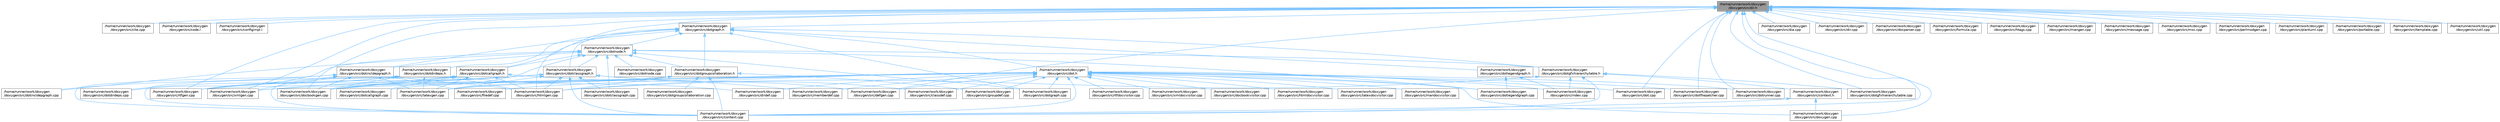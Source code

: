 digraph "/home/runner/work/doxygen/doxygen/src/dir.h"
{
 // INTERACTIVE_SVG=YES
 // LATEX_PDF_SIZE
  bgcolor="transparent";
  edge [fontname=Helvetica,fontsize=10,labelfontname=Helvetica,labelfontsize=10];
  node [fontname=Helvetica,fontsize=10,shape=box,height=0.2,width=0.4];
  Node1 [id="Node000001",label="/home/runner/work/doxygen\l/doxygen/src/dir.h",height=0.2,width=0.4,color="gray40", fillcolor="grey60", style="filled", fontcolor="black"];
  Node1 -> Node2 [id="edge1_Node000001_Node000002",dir="back",color="steelblue1",style="solid"];
  Node2 [id="Node000002",label="/home/runner/work/doxygen\l/doxygen/src/cite.cpp",height=0.2,width=0.4,color="grey40", fillcolor="white", style="filled",URL="$d5/d0b/cite_8cpp.html",tooltip=" "];
  Node1 -> Node3 [id="edge2_Node000001_Node000003",dir="back",color="steelblue1",style="solid"];
  Node3 [id="Node000003",label="/home/runner/work/doxygen\l/doxygen/src/code.l",height=0.2,width=0.4,color="grey40", fillcolor="white", style="filled",URL="$da/d1f/code_8l.html",tooltip=" "];
  Node1 -> Node4 [id="edge3_Node000001_Node000004",dir="back",color="steelblue1",style="solid"];
  Node4 [id="Node000004",label="/home/runner/work/doxygen\l/doxygen/src/configimpl.l",height=0.2,width=0.4,color="grey40", fillcolor="white", style="filled",URL="$d9/de3/configimpl_8l.html",tooltip=" "];
  Node1 -> Node5 [id="edge4_Node000001_Node000005",dir="back",color="steelblue1",style="solid"];
  Node5 [id="Node000005",label="/home/runner/work/doxygen\l/doxygen/src/context.cpp",height=0.2,width=0.4,color="grey40", fillcolor="white", style="filled",URL="$db/d12/context_8cpp.html",tooltip=" "];
  Node1 -> Node6 [id="edge5_Node000001_Node000006",dir="back",color="steelblue1",style="solid"];
  Node6 [id="Node000006",label="/home/runner/work/doxygen\l/doxygen/src/defgen.cpp",height=0.2,width=0.4,color="grey40", fillcolor="white", style="filled",URL="$d3/d17/defgen_8cpp.html",tooltip=" "];
  Node1 -> Node7 [id="edge6_Node000001_Node000007",dir="back",color="steelblue1",style="solid"];
  Node7 [id="Node000007",label="/home/runner/work/doxygen\l/doxygen/src/dia.cpp",height=0.2,width=0.4,color="grey40", fillcolor="white", style="filled",URL="$d1/df5/dia_8cpp.html",tooltip=" "];
  Node1 -> Node8 [id="edge7_Node000001_Node000008",dir="back",color="steelblue1",style="solid"];
  Node8 [id="Node000008",label="/home/runner/work/doxygen\l/doxygen/src/dir.cpp",height=0.2,width=0.4,color="grey40", fillcolor="white", style="filled",URL="$d3/d48/dir_8cpp.html",tooltip=" "];
  Node1 -> Node9 [id="edge8_Node000001_Node000009",dir="back",color="steelblue1",style="solid"];
  Node9 [id="Node000009",label="/home/runner/work/doxygen\l/doxygen/src/docbookgen.cpp",height=0.2,width=0.4,color="grey40", fillcolor="white", style="filled",URL="$d8/d29/docbookgen_8cpp.html",tooltip=" "];
  Node1 -> Node10 [id="edge9_Node000001_Node000010",dir="back",color="steelblue1",style="solid"];
  Node10 [id="Node000010",label="/home/runner/work/doxygen\l/doxygen/src/docparser.cpp",height=0.2,width=0.4,color="grey40", fillcolor="white", style="filled",URL="$da/d17/docparser_8cpp.html",tooltip=" "];
  Node1 -> Node11 [id="edge10_Node000001_Node000011",dir="back",color="steelblue1",style="solid"];
  Node11 [id="Node000011",label="/home/runner/work/doxygen\l/doxygen/src/dot.cpp",height=0.2,width=0.4,color="grey40", fillcolor="white", style="filled",URL="$de/daa/dot_8cpp.html",tooltip=" "];
  Node1 -> Node12 [id="edge11_Node000001_Node000012",dir="back",color="steelblue1",style="solid"];
  Node12 [id="Node000012",label="/home/runner/work/doxygen\l/doxygen/src/dotfilepatcher.cpp",height=0.2,width=0.4,color="grey40", fillcolor="white", style="filled",URL="$d9/d92/dotfilepatcher_8cpp.html",tooltip=" "];
  Node1 -> Node13 [id="edge12_Node000001_Node000013",dir="back",color="steelblue1",style="solid"];
  Node13 [id="Node000013",label="/home/runner/work/doxygen\l/doxygen/src/dotgfxhierarchytable.cpp",height=0.2,width=0.4,color="grey40", fillcolor="white", style="filled",URL="$d4/d09/dotgfxhierarchytable_8cpp.html",tooltip=" "];
  Node1 -> Node14 [id="edge13_Node000001_Node000014",dir="back",color="steelblue1",style="solid"];
  Node14 [id="Node000014",label="/home/runner/work/doxygen\l/doxygen/src/dotgraph.h",height=0.2,width=0.4,color="grey40", fillcolor="white", style="filled",URL="$d0/daa/dotgraph_8h.html",tooltip=" "];
  Node14 -> Node15 [id="edge14_Node000014_Node000015",dir="back",color="steelblue1",style="solid"];
  Node15 [id="Node000015",label="/home/runner/work/doxygen\l/doxygen/src/dot.h",height=0.2,width=0.4,color="grey40", fillcolor="white", style="filled",URL="$d6/d4a/dot_8h.html",tooltip=" "];
  Node15 -> Node16 [id="edge15_Node000015_Node000016",dir="back",color="steelblue1",style="solid"];
  Node16 [id="Node000016",label="/home/runner/work/doxygen\l/doxygen/src/classdef.cpp",height=0.2,width=0.4,color="grey40", fillcolor="white", style="filled",URL="$de/d89/classdef_8cpp.html",tooltip=" "];
  Node15 -> Node5 [id="edge16_Node000015_Node000005",dir="back",color="steelblue1",style="solid"];
  Node15 -> Node6 [id="edge17_Node000015_Node000006",dir="back",color="steelblue1",style="solid"];
  Node15 -> Node17 [id="edge18_Node000015_Node000017",dir="back",color="steelblue1",style="solid"];
  Node17 [id="Node000017",label="/home/runner/work/doxygen\l/doxygen/src/dirdef.cpp",height=0.2,width=0.4,color="grey40", fillcolor="white", style="filled",URL="$d8/d52/dirdef_8cpp.html",tooltip=" "];
  Node15 -> Node9 [id="edge19_Node000015_Node000009",dir="back",color="steelblue1",style="solid"];
  Node15 -> Node18 [id="edge20_Node000015_Node000018",dir="back",color="steelblue1",style="solid"];
  Node18 [id="Node000018",label="/home/runner/work/doxygen\l/doxygen/src/docbookvisitor.cpp",height=0.2,width=0.4,color="grey40", fillcolor="white", style="filled",URL="$dc/d05/docbookvisitor_8cpp.html",tooltip=" "];
  Node15 -> Node11 [id="edge21_Node000015_Node000011",dir="back",color="steelblue1",style="solid"];
  Node15 -> Node12 [id="edge22_Node000015_Node000012",dir="back",color="steelblue1",style="solid"];
  Node15 -> Node19 [id="edge23_Node000015_Node000019",dir="back",color="steelblue1",style="solid"];
  Node19 [id="Node000019",label="/home/runner/work/doxygen\l/doxygen/src/dotgraph.cpp",height=0.2,width=0.4,color="grey40", fillcolor="white", style="filled",URL="$de/d45/dotgraph_8cpp.html",tooltip=" "];
  Node15 -> Node20 [id="edge24_Node000015_Node000020",dir="back",color="steelblue1",style="solid"];
  Node20 [id="Node000020",label="/home/runner/work/doxygen\l/doxygen/src/dotlegendgraph.cpp",height=0.2,width=0.4,color="grey40", fillcolor="white", style="filled",URL="$d4/d33/dotlegendgraph_8cpp.html",tooltip=" "];
  Node15 -> Node21 [id="edge25_Node000015_Node000021",dir="back",color="steelblue1",style="solid"];
  Node21 [id="Node000021",label="/home/runner/work/doxygen\l/doxygen/src/dotrunner.cpp",height=0.2,width=0.4,color="grey40", fillcolor="white", style="filled",URL="$d1/dfe/dotrunner_8cpp.html",tooltip=" "];
  Node15 -> Node22 [id="edge26_Node000015_Node000022",dir="back",color="steelblue1",style="solid"];
  Node22 [id="Node000022",label="/home/runner/work/doxygen\l/doxygen/src/doxygen.cpp",height=0.2,width=0.4,color="grey40", fillcolor="white", style="filled",URL="$dc/d98/doxygen_8cpp.html",tooltip=" "];
  Node15 -> Node23 [id="edge27_Node000015_Node000023",dir="back",color="steelblue1",style="solid"];
  Node23 [id="Node000023",label="/home/runner/work/doxygen\l/doxygen/src/filedef.cpp",height=0.2,width=0.4,color="grey40", fillcolor="white", style="filled",URL="$d6/ddc/filedef_8cpp.html",tooltip=" "];
  Node15 -> Node24 [id="edge28_Node000015_Node000024",dir="back",color="steelblue1",style="solid"];
  Node24 [id="Node000024",label="/home/runner/work/doxygen\l/doxygen/src/groupdef.cpp",height=0.2,width=0.4,color="grey40", fillcolor="white", style="filled",URL="$d6/d42/groupdef_8cpp.html",tooltip=" "];
  Node15 -> Node25 [id="edge29_Node000015_Node000025",dir="back",color="steelblue1",style="solid"];
  Node25 [id="Node000025",label="/home/runner/work/doxygen\l/doxygen/src/htmldocvisitor.cpp",height=0.2,width=0.4,color="grey40", fillcolor="white", style="filled",URL="$da/db0/htmldocvisitor_8cpp.html",tooltip=" "];
  Node15 -> Node26 [id="edge30_Node000015_Node000026",dir="back",color="steelblue1",style="solid"];
  Node26 [id="Node000026",label="/home/runner/work/doxygen\l/doxygen/src/htmlgen.cpp",height=0.2,width=0.4,color="grey40", fillcolor="white", style="filled",URL="$d8/d6e/htmlgen_8cpp.html",tooltip=" "];
  Node15 -> Node27 [id="edge31_Node000015_Node000027",dir="back",color="steelblue1",style="solid"];
  Node27 [id="Node000027",label="/home/runner/work/doxygen\l/doxygen/src/index.cpp",height=0.2,width=0.4,color="grey40", fillcolor="white", style="filled",URL="$db/d14/index_8cpp.html",tooltip="This file contains functions for the various index pages."];
  Node15 -> Node28 [id="edge32_Node000015_Node000028",dir="back",color="steelblue1",style="solid"];
  Node28 [id="Node000028",label="/home/runner/work/doxygen\l/doxygen/src/latexdocvisitor.cpp",height=0.2,width=0.4,color="grey40", fillcolor="white", style="filled",URL="$d1/d4e/latexdocvisitor_8cpp.html",tooltip=" "];
  Node15 -> Node29 [id="edge33_Node000015_Node000029",dir="back",color="steelblue1",style="solid"];
  Node29 [id="Node000029",label="/home/runner/work/doxygen\l/doxygen/src/latexgen.cpp",height=0.2,width=0.4,color="grey40", fillcolor="white", style="filled",URL="$d4/d42/latexgen_8cpp.html",tooltip=" "];
  Node15 -> Node30 [id="edge34_Node000015_Node000030",dir="back",color="steelblue1",style="solid"];
  Node30 [id="Node000030",label="/home/runner/work/doxygen\l/doxygen/src/mandocvisitor.cpp",height=0.2,width=0.4,color="grey40", fillcolor="white", style="filled",URL="$d8/dde/mandocvisitor_8cpp.html",tooltip=" "];
  Node15 -> Node31 [id="edge35_Node000015_Node000031",dir="back",color="steelblue1",style="solid"];
  Node31 [id="Node000031",label="/home/runner/work/doxygen\l/doxygen/src/memberdef.cpp",height=0.2,width=0.4,color="grey40", fillcolor="white", style="filled",URL="$d0/d72/memberdef_8cpp.html",tooltip=" "];
  Node15 -> Node32 [id="edge36_Node000015_Node000032",dir="back",color="steelblue1",style="solid"];
  Node32 [id="Node000032",label="/home/runner/work/doxygen\l/doxygen/src/rtfdocvisitor.cpp",height=0.2,width=0.4,color="grey40", fillcolor="white", style="filled",URL="$de/d9a/rtfdocvisitor_8cpp.html",tooltip=" "];
  Node15 -> Node33 [id="edge37_Node000015_Node000033",dir="back",color="steelblue1",style="solid"];
  Node33 [id="Node000033",label="/home/runner/work/doxygen\l/doxygen/src/rtfgen.cpp",height=0.2,width=0.4,color="grey40", fillcolor="white", style="filled",URL="$d0/d9c/rtfgen_8cpp.html",tooltip=" "];
  Node15 -> Node34 [id="edge38_Node000015_Node000034",dir="back",color="steelblue1",style="solid"];
  Node34 [id="Node000034",label="/home/runner/work/doxygen\l/doxygen/src/xmldocvisitor.cpp",height=0.2,width=0.4,color="grey40", fillcolor="white", style="filled",URL="$dd/db6/xmldocvisitor_8cpp.html",tooltip=" "];
  Node15 -> Node35 [id="edge39_Node000015_Node000035",dir="back",color="steelblue1",style="solid"];
  Node35 [id="Node000035",label="/home/runner/work/doxygen\l/doxygen/src/xmlgen.cpp",height=0.2,width=0.4,color="grey40", fillcolor="white", style="filled",URL="$d0/dc3/xmlgen_8cpp.html",tooltip=" "];
  Node14 -> Node36 [id="edge40_Node000014_Node000036",dir="back",color="steelblue1",style="solid"];
  Node36 [id="Node000036",label="/home/runner/work/doxygen\l/doxygen/src/dotcallgraph.h",height=0.2,width=0.4,color="grey40", fillcolor="white", style="filled",URL="$dc/dcf/dotcallgraph_8h.html",tooltip=" "];
  Node36 -> Node5 [id="edge41_Node000036_Node000005",dir="back",color="steelblue1",style="solid"];
  Node36 -> Node9 [id="edge42_Node000036_Node000009",dir="back",color="steelblue1",style="solid"];
  Node36 -> Node37 [id="edge43_Node000036_Node000037",dir="back",color="steelblue1",style="solid"];
  Node37 [id="Node000037",label="/home/runner/work/doxygen\l/doxygen/src/dotcallgraph.cpp",height=0.2,width=0.4,color="grey40", fillcolor="white", style="filled",URL="$d4/dd5/dotcallgraph_8cpp.html",tooltip=" "];
  Node36 -> Node26 [id="edge44_Node000036_Node000026",dir="back",color="steelblue1",style="solid"];
  Node36 -> Node29 [id="edge45_Node000036_Node000029",dir="back",color="steelblue1",style="solid"];
  Node36 -> Node31 [id="edge46_Node000036_Node000031",dir="back",color="steelblue1",style="solid"];
  Node36 -> Node33 [id="edge47_Node000036_Node000033",dir="back",color="steelblue1",style="solid"];
  Node14 -> Node38 [id="edge48_Node000014_Node000038",dir="back",color="steelblue1",style="solid"];
  Node38 [id="Node000038",label="/home/runner/work/doxygen\l/doxygen/src/dotclassgraph.h",height=0.2,width=0.4,color="grey40", fillcolor="white", style="filled",URL="$d5/d04/dotclassgraph_8h.html",tooltip=" "];
  Node38 -> Node16 [id="edge49_Node000038_Node000016",dir="back",color="steelblue1",style="solid"];
  Node38 -> Node5 [id="edge50_Node000038_Node000005",dir="back",color="steelblue1",style="solid"];
  Node38 -> Node6 [id="edge51_Node000038_Node000006",dir="back",color="steelblue1",style="solid"];
  Node38 -> Node9 [id="edge52_Node000038_Node000009",dir="back",color="steelblue1",style="solid"];
  Node38 -> Node39 [id="edge53_Node000038_Node000039",dir="back",color="steelblue1",style="solid"];
  Node39 [id="Node000039",label="/home/runner/work/doxygen\l/doxygen/src/dotclassgraph.cpp",height=0.2,width=0.4,color="grey40", fillcolor="white", style="filled",URL="$d4/dcd/dotclassgraph_8cpp.html",tooltip=" "];
  Node38 -> Node26 [id="edge54_Node000038_Node000026",dir="back",color="steelblue1",style="solid"];
  Node38 -> Node29 [id="edge55_Node000038_Node000029",dir="back",color="steelblue1",style="solid"];
  Node38 -> Node33 [id="edge56_Node000038_Node000033",dir="back",color="steelblue1",style="solid"];
  Node38 -> Node35 [id="edge57_Node000038_Node000035",dir="back",color="steelblue1",style="solid"];
  Node14 -> Node40 [id="edge58_Node000014_Node000040",dir="back",color="steelblue1",style="solid"];
  Node40 [id="Node000040",label="/home/runner/work/doxygen\l/doxygen/src/dotdirdeps.h",height=0.2,width=0.4,color="grey40", fillcolor="white", style="filled",URL="$d3/dcf/dotdirdeps_8h.html",tooltip=" "];
  Node40 -> Node5 [id="edge59_Node000040_Node000005",dir="back",color="steelblue1",style="solid"];
  Node40 -> Node17 [id="edge60_Node000040_Node000017",dir="back",color="steelblue1",style="solid"];
  Node40 -> Node9 [id="edge61_Node000040_Node000009",dir="back",color="steelblue1",style="solid"];
  Node40 -> Node41 [id="edge62_Node000040_Node000041",dir="back",color="steelblue1",style="solid"];
  Node41 [id="Node000041",label="/home/runner/work/doxygen\l/doxygen/src/dotdirdeps.cpp",height=0.2,width=0.4,color="grey40", fillcolor="white", style="filled",URL="$da/d45/dotdirdeps_8cpp.html",tooltip=" "];
  Node40 -> Node26 [id="edge63_Node000040_Node000026",dir="back",color="steelblue1",style="solid"];
  Node40 -> Node29 [id="edge64_Node000040_Node000029",dir="back",color="steelblue1",style="solid"];
  Node40 -> Node33 [id="edge65_Node000040_Node000033",dir="back",color="steelblue1",style="solid"];
  Node14 -> Node42 [id="edge66_Node000014_Node000042",dir="back",color="steelblue1",style="solid"];
  Node42 [id="Node000042",label="/home/runner/work/doxygen\l/doxygen/src/dotgfxhierarchytable.h",height=0.2,width=0.4,color="grey40", fillcolor="white", style="filled",URL="$d2/de7/dotgfxhierarchytable_8h.html",tooltip=" "];
  Node42 -> Node5 [id="edge67_Node000042_Node000005",dir="back",color="steelblue1",style="solid"];
  Node42 -> Node43 [id="edge68_Node000042_Node000043",dir="back",color="steelblue1",style="solid"];
  Node43 [id="Node000043",label="/home/runner/work/doxygen\l/doxygen/src/context.h",height=0.2,width=0.4,color="grey40", fillcolor="white", style="filled",URL="$dc/d1e/context_8h.html",tooltip=" "];
  Node43 -> Node5 [id="edge69_Node000043_Node000005",dir="back",color="steelblue1",style="solid"];
  Node43 -> Node22 [id="edge70_Node000043_Node000022",dir="back",color="steelblue1",style="solid"];
  Node42 -> Node13 [id="edge71_Node000042_Node000013",dir="back",color="steelblue1",style="solid"];
  Node42 -> Node26 [id="edge72_Node000042_Node000026",dir="back",color="steelblue1",style="solid"];
  Node42 -> Node27 [id="edge73_Node000042_Node000027",dir="back",color="steelblue1",style="solid"];
  Node14 -> Node19 [id="edge74_Node000014_Node000019",dir="back",color="steelblue1",style="solid"];
  Node14 -> Node44 [id="edge75_Node000014_Node000044",dir="back",color="steelblue1",style="solid"];
  Node44 [id="Node000044",label="/home/runner/work/doxygen\l/doxygen/src/dotgroupcollaboration.h",height=0.2,width=0.4,color="grey40", fillcolor="white", style="filled",URL="$d7/d99/dotgroupcollaboration_8h.html",tooltip=" "];
  Node44 -> Node5 [id="edge76_Node000044_Node000005",dir="back",color="steelblue1",style="solid"];
  Node44 -> Node9 [id="edge77_Node000044_Node000009",dir="back",color="steelblue1",style="solid"];
  Node44 -> Node45 [id="edge78_Node000044_Node000045",dir="back",color="steelblue1",style="solid"];
  Node45 [id="Node000045",label="/home/runner/work/doxygen\l/doxygen/src/dotgroupcollaboration.cpp",height=0.2,width=0.4,color="grey40", fillcolor="white", style="filled",URL="$d1/d86/dotgroupcollaboration_8cpp.html",tooltip=" "];
  Node44 -> Node24 [id="edge79_Node000044_Node000024",dir="back",color="steelblue1",style="solid"];
  Node44 -> Node26 [id="edge80_Node000044_Node000026",dir="back",color="steelblue1",style="solid"];
  Node44 -> Node29 [id="edge81_Node000044_Node000029",dir="back",color="steelblue1",style="solid"];
  Node14 -> Node46 [id="edge82_Node000014_Node000046",dir="back",color="steelblue1",style="solid"];
  Node46 [id="Node000046",label="/home/runner/work/doxygen\l/doxygen/src/dotincldepgraph.h",height=0.2,width=0.4,color="grey40", fillcolor="white", style="filled",URL="$dd/d8c/dotincldepgraph_8h.html",tooltip=" "];
  Node46 -> Node5 [id="edge83_Node000046_Node000005",dir="back",color="steelblue1",style="solid"];
  Node46 -> Node9 [id="edge84_Node000046_Node000009",dir="back",color="steelblue1",style="solid"];
  Node46 -> Node47 [id="edge85_Node000046_Node000047",dir="back",color="steelblue1",style="solid"];
  Node47 [id="Node000047",label="/home/runner/work/doxygen\l/doxygen/src/dotincldepgraph.cpp",height=0.2,width=0.4,color="grey40", fillcolor="white", style="filled",URL="$da/d57/dotincldepgraph_8cpp.html",tooltip=" "];
  Node46 -> Node23 [id="edge86_Node000046_Node000023",dir="back",color="steelblue1",style="solid"];
  Node46 -> Node26 [id="edge87_Node000046_Node000026",dir="back",color="steelblue1",style="solid"];
  Node46 -> Node29 [id="edge88_Node000046_Node000029",dir="back",color="steelblue1",style="solid"];
  Node46 -> Node33 [id="edge89_Node000046_Node000033",dir="back",color="steelblue1",style="solid"];
  Node46 -> Node35 [id="edge90_Node000046_Node000035",dir="back",color="steelblue1",style="solid"];
  Node14 -> Node48 [id="edge91_Node000014_Node000048",dir="back",color="steelblue1",style="solid"];
  Node48 [id="Node000048",label="/home/runner/work/doxygen\l/doxygen/src/dotlegendgraph.h",height=0.2,width=0.4,color="grey40", fillcolor="white", style="filled",URL="$d5/d76/dotlegendgraph_8h.html",tooltip=" "];
  Node48 -> Node20 [id="edge92_Node000048_Node000020",dir="back",color="steelblue1",style="solid"];
  Node48 -> Node27 [id="edge93_Node000048_Node000027",dir="back",color="steelblue1",style="solid"];
  Node14 -> Node49 [id="edge94_Node000014_Node000049",dir="back",color="steelblue1",style="solid"];
  Node49 [id="Node000049",label="/home/runner/work/doxygen\l/doxygen/src/dotnode.h",height=0.2,width=0.4,color="grey40", fillcolor="white", style="filled",URL="$d8/d3b/dotnode_8h.html",tooltip=" "];
  Node49 -> Node37 [id="edge95_Node000049_Node000037",dir="back",color="steelblue1",style="solid"];
  Node49 -> Node36 [id="edge96_Node000049_Node000036",dir="back",color="steelblue1",style="solid"];
  Node49 -> Node39 [id="edge97_Node000049_Node000039",dir="back",color="steelblue1",style="solid"];
  Node49 -> Node38 [id="edge98_Node000049_Node000038",dir="back",color="steelblue1",style="solid"];
  Node49 -> Node41 [id="edge99_Node000049_Node000041",dir="back",color="steelblue1",style="solid"];
  Node49 -> Node42 [id="edge100_Node000049_Node000042",dir="back",color="steelblue1",style="solid"];
  Node49 -> Node19 [id="edge101_Node000049_Node000019",dir="back",color="steelblue1",style="solid"];
  Node49 -> Node44 [id="edge102_Node000049_Node000044",dir="back",color="steelblue1",style="solid"];
  Node49 -> Node47 [id="edge103_Node000049_Node000047",dir="back",color="steelblue1",style="solid"];
  Node49 -> Node46 [id="edge104_Node000049_Node000046",dir="back",color="steelblue1",style="solid"];
  Node49 -> Node20 [id="edge105_Node000049_Node000020",dir="back",color="steelblue1",style="solid"];
  Node49 -> Node50 [id="edge106_Node000049_Node000050",dir="back",color="steelblue1",style="solid"];
  Node50 [id="Node000050",label="/home/runner/work/doxygen\l/doxygen/src/dotnode.cpp",height=0.2,width=0.4,color="grey40", fillcolor="white", style="filled",URL="$df/d58/dotnode_8cpp.html",tooltip=" "];
  Node1 -> Node21 [id="edge107_Node000001_Node000021",dir="back",color="steelblue1",style="solid"];
  Node1 -> Node22 [id="edge108_Node000001_Node000022",dir="back",color="steelblue1",style="solid"];
  Node1 -> Node51 [id="edge109_Node000001_Node000051",dir="back",color="steelblue1",style="solid"];
  Node51 [id="Node000051",label="/home/runner/work/doxygen\l/doxygen/src/formula.cpp",height=0.2,width=0.4,color="grey40", fillcolor="white", style="filled",URL="$d7/d5b/formula_8cpp.html",tooltip=" "];
  Node1 -> Node52 [id="edge110_Node000001_Node000052",dir="back",color="steelblue1",style="solid"];
  Node52 [id="Node000052",label="/home/runner/work/doxygen\l/doxygen/src/htags.cpp",height=0.2,width=0.4,color="grey40", fillcolor="white", style="filled",URL="$d9/db7/htags_8cpp.html",tooltip=" "];
  Node1 -> Node26 [id="edge111_Node000001_Node000026",dir="back",color="steelblue1",style="solid"];
  Node1 -> Node53 [id="edge112_Node000001_Node000053",dir="back",color="steelblue1",style="solid"];
  Node53 [id="Node000053",label="/home/runner/work/doxygen\l/doxygen/src/mangen.cpp",height=0.2,width=0.4,color="grey40", fillcolor="white", style="filled",URL="$d7/de7/mangen_8cpp.html",tooltip=" "];
  Node1 -> Node54 [id="edge113_Node000001_Node000054",dir="back",color="steelblue1",style="solid"];
  Node54 [id="Node000054",label="/home/runner/work/doxygen\l/doxygen/src/message.cpp",height=0.2,width=0.4,color="grey40", fillcolor="white", style="filled",URL="$d8/d6a/message_8cpp.html",tooltip=" "];
  Node1 -> Node55 [id="edge114_Node000001_Node000055",dir="back",color="steelblue1",style="solid"];
  Node55 [id="Node000055",label="/home/runner/work/doxygen\l/doxygen/src/msc.cpp",height=0.2,width=0.4,color="grey40", fillcolor="white", style="filled",URL="$db/d33/msc_8cpp.html",tooltip=" "];
  Node1 -> Node56 [id="edge115_Node000001_Node000056",dir="back",color="steelblue1",style="solid"];
  Node56 [id="Node000056",label="/home/runner/work/doxygen\l/doxygen/src/perlmodgen.cpp",height=0.2,width=0.4,color="grey40", fillcolor="white", style="filled",URL="$de/dd0/perlmodgen_8cpp.html",tooltip=" "];
  Node1 -> Node57 [id="edge116_Node000001_Node000057",dir="back",color="steelblue1",style="solid"];
  Node57 [id="Node000057",label="/home/runner/work/doxygen\l/doxygen/src/plantuml.cpp",height=0.2,width=0.4,color="grey40", fillcolor="white", style="filled",URL="$d7/d5b/plantuml_8cpp.html",tooltip=" "];
  Node1 -> Node58 [id="edge117_Node000001_Node000058",dir="back",color="steelblue1",style="solid"];
  Node58 [id="Node000058",label="/home/runner/work/doxygen\l/doxygen/src/portable.cpp",height=0.2,width=0.4,color="grey40", fillcolor="white", style="filled",URL="$d0/d1c/portable_8cpp.html",tooltip=" "];
  Node1 -> Node33 [id="edge118_Node000001_Node000033",dir="back",color="steelblue1",style="solid"];
  Node1 -> Node59 [id="edge119_Node000001_Node000059",dir="back",color="steelblue1",style="solid"];
  Node59 [id="Node000059",label="/home/runner/work/doxygen\l/doxygen/src/template.cpp",height=0.2,width=0.4,color="grey40", fillcolor="white", style="filled",URL="$df/d54/template_8cpp.html",tooltip=" "];
  Node1 -> Node60 [id="edge120_Node000001_Node000060",dir="back",color="steelblue1",style="solid"];
  Node60 [id="Node000060",label="/home/runner/work/doxygen\l/doxygen/src/util.cpp",height=0.2,width=0.4,color="grey40", fillcolor="white", style="filled",URL="$df/d2d/util_8cpp.html",tooltip=" "];
  Node1 -> Node35 [id="edge121_Node000001_Node000035",dir="back",color="steelblue1",style="solid"];
}

